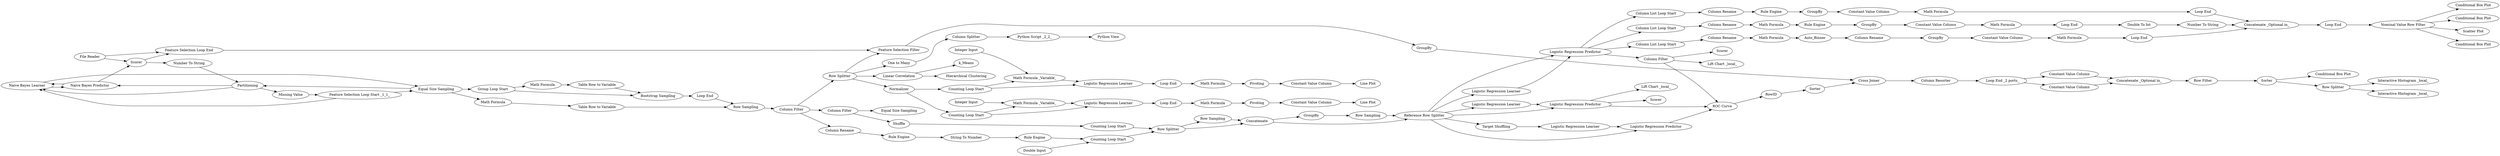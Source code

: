 digraph {
	10 -> 9
	331 -> 305
	106 -> 6
	820 -> 824
	397 -> 818
	791 -> 792
	205 -> 348
	111 -> 788
	142 -> 149
	830 -> 810
	396 -> 798
	111 -> 105
	804 -> 381
	793 -> 358
	150 -> 330
	836 -> 835
	1 -> 7
	775 -> 413
	198 -> 199
	105 -> 99
	834 -> 833
	107 -> 108
	804 -> 341
	6 -> 9
	99 -> 762
	790 -> 816
	7 -> 106
	189 -> 212
	307 -> 297
	795 -> 356
	7 -> 2
	11 -> 6
	344 -> 205
	822 -> 827
	199 -> 200
	828 -> 821
	840 -> 839
	822 -> 820
	356 -> 380
	1 -> 2
	202 -> 198
	10 -> 11
	155 -> 150
	107 -> 109
	804 -> 388
	189 -> 210
	105 -> 107
	792 -> 391
	789 -> 790
	764 -> 765
	330 -> 116
	380 -> 793
	102 -> 103
	295 -> 812
	804 -> 343
	397 -> 398
	830 -> 797
	381 -> 388
	824 -> 828
	838 -> 837
	765 -> 763
	237 -> 378
	341 -> 342
	149 -> 151
	6 -> 5
	818 -> 310
	798 -> 801
	330 -> 190
	348 -> 350
	105 -> 202
	395 -> 396
	11 -> 102
	763 -> 771
	90 -> 91
	821 -> 823
	190 -> 120
	830 -> 368
	816 -> 396
	388 -> 353
	8 -> 11
	823 -> 826
	812 -> 815
	305 -> 793
	99 -> 822
	815 -> 307
	833 -> 832
	762 -> 765
	6 -> 10
	9 -> 10
	819 -> 764
	802 -> 803
	801 -> 802
	788 -> 789
	798 -> 800
	89 -> 90
	771 -> 774
	104 -> 111
	205 -> 786
	348 -> 351
	120 -> 344
	9 -> 7
	5 -> 8
	116 -> 120
	825 -> 827
	237 -> 361
	837 -> 836
	293 -> 814
	388 -> 295
	3 -> 152
	832 -> 793
	297 -> 293
	353 -> 791
	762 -> 764
	830 -> 809
	152 -> 155
	804 -> 189
	92 -> 104
	814 -> 331
	140 -> 189
	237 -> 142
	388 -> 831
	91 -> 92
	835 -> 834
	103 -> 104
	105 -> 3
	391 -> 795
	388 -> 237
	88 -> 91
	803 -> 804
	804 -> 140
	310 -> 798
	151 -> 155
	343 -> 142
	111 -> 397
	801 -> 804
	800 -> 801
	827 -> 820
	342 -> 343
	189 -> 142
	11 -> 88
	8 -> 10
	358 -> 830
	831 -> 840
	88 -> 89
	839 -> 838
	2 -> 3
	774 -> 775
	351 [label="Interactive Histogram _local_"]
	103 [label="Table Row to Variable"]
	3 [label="Feature Selection Filter"]
	295 [label="Column List Loop Start"]
	840 [label="Column Rename"]
	190 [label="Constant Value Column"]
	341 [label="Target Shuffling"]
	189 [label="Logistic Regression Predictor"]
	343 [label="Logistic Regression Predictor"]
	831 [label="Column List Loop Start"]
	6 [label=Partitioning]
	814 [label="Constant Value Column"]
	361 [label="Lift Chart _local_"]
	830 [label="Nominal Value Row Filter"]
	150 [label="Column Resorter"]
	837 [label=GroupBy]
	11 [label="Equal Size Sampling"]
	771 [label="Math Formula"]
	331 [label="Math Formula"]
	5 [label="Missing Value"]
	107 [label="Linear Correlation"]
	818 [label=Shuffle]
	120 [label="Concatenate _Optional in_"]
	809 [label="Conditional Box Plot"]
	788 [label="Column Rename"]
	786 [label="Conditional Box Plot"]
	353 [label="Column List Loop Start"]
	210 [label=Scorer]
	789 [label="Rule Engine"]
	774 [label=Pivoting]
	792 [label="Rule Engine"]
	307 [label=Auto_Binner]
	823 [label="Constant Value Column"]
	9 [label="Naive Bayes Predictor"]
	816 [label="Rule Engine"]
	8 [label="Feature Selection Loop Start _1_1_"]
	108 [label="Hierarchical Clustering"]
	105 [label="Row Splitter"]
	819 [label="Integer Input"]
	762 [label="Counting Loop Start"]
	151 [label=Sorter]
	92 [label="Loop End"]
	827 [label="Math Formula _Variable_"]
	832 [label="Number To String"]
	824 [label="Loop End"]
	348 [label="Row Splitter"]
	800 [label="Row Sampling"]
	822 [label="Counting Loop Start"]
	838 [label="Rule Engine"]
	1 [label="File Reader"]
	310 [label="Counting Loop Start"]
	833 [label="Double To Int"]
	397 [label="Column Filter"]
	396 [label="Counting Loop Start"]
	839 [label="Math Formula"]
	293 [label=GroupBy]
	358 [label="Loop End"]
	356 [label="Math Formula"]
	378 [label=Scorer]
	368 [label="Scatter Plot"]
	763 [label="Loop End"]
	801 [label=Concatenate]
	199 [label="Python Script _2_2_"]
	812 [label="Column Rename"]
	102 [label="Math Formula"]
	104 [label="Row Sampling"]
	88 [label="Group Loop Start"]
	804 [label="Reference Row Splitter"]
	797 [label="Conditional Box Plot"]
	297 [label="Column Rename"]
	91 [label="Bootstrap Sampling"]
	7 [label=Scorer]
	795 [label="Constant Value Column"]
	820 [label="Logistic Regression Learner"]
	330 [label="Loop End _2 ports_"]
	398 [label="Equal Size Sampling"]
	835 [label="Math Formula"]
	826 [label="Line Plot"]
	200 [label="Python View"]
	836 [label="Constant Value Column"]
	237 [label="Column Filter"]
	791 [label="Column Rename"]
	802 [label=GroupBy]
	344 [label="Row Filter"]
	775 [label="Constant Value Column"]
	821 [label=Pivoting]
	90 [label="Table Row to Variable"]
	142 [label="ROC Curve"]
	765 [label="Logistic Regression Learner"]
	793 [label="Concatenate _Optional in_"]
	342 [label="Logistic Regression Learner"]
	388 [label="Logistic Regression Predictor"]
	198 [label="Column Splitter"]
	413 [label="Line Plot"]
	380 [label="Loop End"]
	825 [label="Integer Input"]
	99 [label=Normalizer]
	834 [label="Loop End"]
	395 [label="Double Input"]
	140 [label="Logistic Regression Learner"]
	798 [label="Row Splitter"]
	828 [label="Math Formula"]
	155 [label="Cross Joiner"]
	116 [label="Constant Value Column"]
	205 [label=Sorter]
	305 [label="Loop End"]
	152 [label=GroupBy]
	89 [label="Math Formula"]
	149 [label=RowID]
	381 [label="Logistic Regression Learner"]
	764 [label="Math Formula _Variable_"]
	109 [label=k_Means]
	10 [label="Naive Bayes Learner"]
	790 [label="String To Number"]
	391 [label=GroupBy]
	202 [label="One to Many"]
	106 [label="Number To String"]
	350 [label="Interactive Histogram _local_"]
	810 [label="Conditional Box Plot"]
	212 [label="Lift Chart _local_"]
	111 [label="Column Filter"]
	803 [label="Row Sampling"]
	815 [label="Math Formula"]
	2 [label="Feature Selection Loop End"]
	rankdir=LR
}
